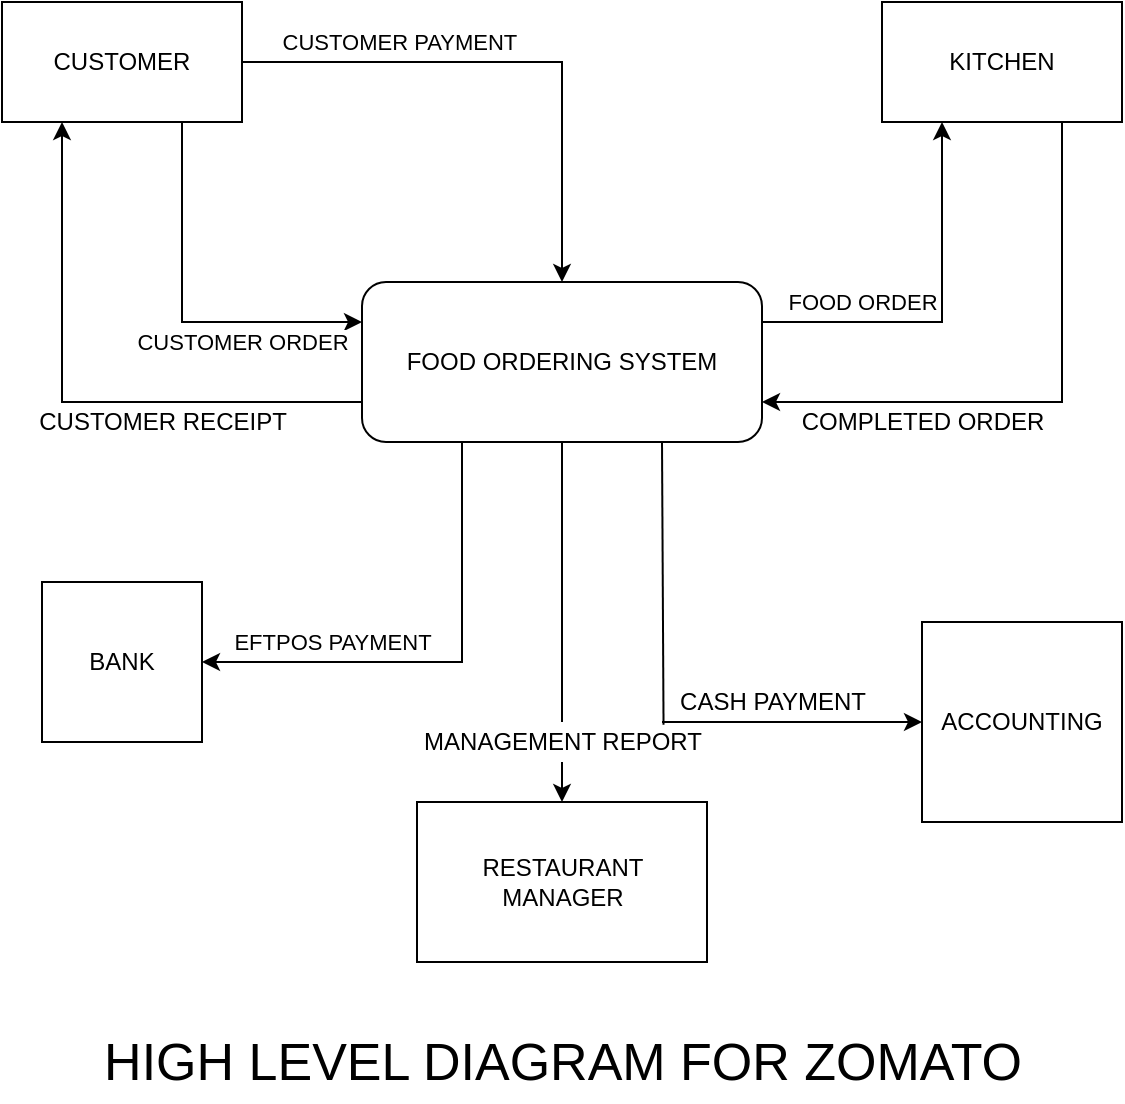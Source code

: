 <mxfile version="16.5.3" type="device"><diagram id="VqID5zP3N7eoBTKoI_eb" name="Page-1"><mxGraphModel dx="1038" dy="539" grid="1" gridSize="10" guides="1" tooltips="1" connect="1" arrows="1" fold="1" page="1" pageScale="1" pageWidth="827" pageHeight="1169" math="0" shadow="0"><root><mxCell id="0"/><mxCell id="1" parent="0"/><mxCell id="yW9E-4X3zCDKrn0A4l3p-1" value="CUSTOMER" style="rounded=0;whiteSpace=wrap;html=1;" vertex="1" parent="1"><mxGeometry x="120" y="40" width="120" height="60" as="geometry"/></mxCell><mxCell id="yW9E-4X3zCDKrn0A4l3p-2" value="KITCHEN" style="rounded=0;whiteSpace=wrap;html=1;" vertex="1" parent="1"><mxGeometry x="560" y="40" width="120" height="60" as="geometry"/></mxCell><mxCell id="yW9E-4X3zCDKrn0A4l3p-3" value="FOOD ORDERING SYSTEM" style="rounded=1;whiteSpace=wrap;html=1;" vertex="1" parent="1"><mxGeometry x="300" y="180" width="200" height="80" as="geometry"/></mxCell><mxCell id="yW9E-4X3zCDKrn0A4l3p-5" value="BANK" style="whiteSpace=wrap;html=1;aspect=fixed;" vertex="1" parent="1"><mxGeometry x="140" y="330" width="80" height="80" as="geometry"/></mxCell><mxCell id="yW9E-4X3zCDKrn0A4l3p-6" value="ACCOUNTING" style="whiteSpace=wrap;html=1;aspect=fixed;" vertex="1" parent="1"><mxGeometry x="580" y="350" width="100" height="100" as="geometry"/></mxCell><mxCell id="yW9E-4X3zCDKrn0A4l3p-8" value="RESTAURANT MANAGER" style="rounded=0;whiteSpace=wrap;html=1;" vertex="1" parent="1"><mxGeometry x="327.5" y="440" width="145" height="80" as="geometry"/></mxCell><mxCell id="yW9E-4X3zCDKrn0A4l3p-11" value="" style="endArrow=classic;html=1;rounded=0;entryX=0.5;entryY=0;entryDx=0;entryDy=0;exitX=1;exitY=0.5;exitDx=0;exitDy=0;" edge="1" parent="1" source="yW9E-4X3zCDKrn0A4l3p-1" target="yW9E-4X3zCDKrn0A4l3p-3"><mxGeometry width="50" height="50" relative="1" as="geometry"><mxPoint x="390" y="300" as="sourcePoint"/><mxPoint x="440" y="250" as="targetPoint"/><Array as="points"><mxPoint x="400" y="70"/><mxPoint x="400" y="120"/></Array></mxGeometry></mxCell><mxCell id="yW9E-4X3zCDKrn0A4l3p-21" value="CUSTOMER PAYMENT&amp;nbsp;" style="edgeLabel;html=1;align=center;verticalAlign=middle;resizable=0;points=[];" vertex="1" connectable="0" parent="yW9E-4X3zCDKrn0A4l3p-11"><mxGeometry x="-0.683" y="4" relative="1" as="geometry"><mxPoint x="37" y="-6" as="offset"/></mxGeometry></mxCell><mxCell id="yW9E-4X3zCDKrn0A4l3p-12" value="" style="endArrow=classic;html=1;rounded=0;exitX=0.75;exitY=1;exitDx=0;exitDy=0;entryX=0;entryY=0.25;entryDx=0;entryDy=0;" edge="1" parent="1" source="yW9E-4X3zCDKrn0A4l3p-1" target="yW9E-4X3zCDKrn0A4l3p-3"><mxGeometry width="50" height="50" relative="1" as="geometry"><mxPoint x="390" y="300" as="sourcePoint"/><mxPoint x="440" y="250" as="targetPoint"/><Array as="points"><mxPoint x="210" y="200"/></Array></mxGeometry></mxCell><mxCell id="yW9E-4X3zCDKrn0A4l3p-22" value="CUSTOMER ORDER" style="edgeLabel;html=1;align=center;verticalAlign=middle;resizable=0;points=[];" vertex="1" connectable="0" parent="yW9E-4X3zCDKrn0A4l3p-12"><mxGeometry x="0.208" y="-9" relative="1" as="geometry"><mxPoint x="15" y="1" as="offset"/></mxGeometry></mxCell><mxCell id="yW9E-4X3zCDKrn0A4l3p-15" value="" style="endArrow=classic;html=1;rounded=0;entryX=0.25;entryY=1;entryDx=0;entryDy=0;exitX=0;exitY=0.75;exitDx=0;exitDy=0;" edge="1" parent="1" source="yW9E-4X3zCDKrn0A4l3p-3" target="yW9E-4X3zCDKrn0A4l3p-1"><mxGeometry width="50" height="50" relative="1" as="geometry"><mxPoint x="390" y="300" as="sourcePoint"/><mxPoint x="440" y="250" as="targetPoint"/><Array as="points"><mxPoint x="150" y="240"/></Array></mxGeometry></mxCell><mxCell id="yW9E-4X3zCDKrn0A4l3p-16" value="" style="endArrow=classic;html=1;rounded=0;entryX=0.25;entryY=1;entryDx=0;entryDy=0;exitX=1;exitY=0.25;exitDx=0;exitDy=0;" edge="1" parent="1" source="yW9E-4X3zCDKrn0A4l3p-3" target="yW9E-4X3zCDKrn0A4l3p-2"><mxGeometry width="50" height="50" relative="1" as="geometry"><mxPoint x="390" y="300" as="sourcePoint"/><mxPoint x="440" y="250" as="targetPoint"/><Array as="points"><mxPoint x="590" y="200"/></Array></mxGeometry></mxCell><mxCell id="yW9E-4X3zCDKrn0A4l3p-24" value="FOOD ORDER" style="edgeLabel;html=1;align=center;verticalAlign=middle;resizable=0;points=[];" vertex="1" connectable="0" parent="yW9E-4X3zCDKrn0A4l3p-16"><mxGeometry x="-0.697" y="3" relative="1" as="geometry"><mxPoint x="21" y="-7" as="offset"/></mxGeometry></mxCell><mxCell id="yW9E-4X3zCDKrn0A4l3p-18" value="" style="endArrow=classic;html=1;rounded=0;entryX=1;entryY=0.5;entryDx=0;entryDy=0;exitX=0.25;exitY=1;exitDx=0;exitDy=0;" edge="1" parent="1" source="yW9E-4X3zCDKrn0A4l3p-3" target="yW9E-4X3zCDKrn0A4l3p-5"><mxGeometry width="50" height="50" relative="1" as="geometry"><mxPoint x="390" y="300" as="sourcePoint"/><mxPoint x="440" y="250" as="targetPoint"/><Array as="points"><mxPoint x="350" y="370"/></Array></mxGeometry></mxCell><mxCell id="yW9E-4X3zCDKrn0A4l3p-32" value="EFTPOS PAYMENT" style="edgeLabel;html=1;align=center;verticalAlign=middle;resizable=0;points=[];" vertex="1" connectable="0" parent="yW9E-4X3zCDKrn0A4l3p-18"><mxGeometry x="0.698" y="-7" relative="1" as="geometry"><mxPoint x="29" y="-3" as="offset"/></mxGeometry></mxCell><mxCell id="yW9E-4X3zCDKrn0A4l3p-19" value="" style="endArrow=classic;html=1;rounded=0;entryX=0.5;entryY=0;entryDx=0;entryDy=0;exitX=0.5;exitY=1;exitDx=0;exitDy=0;startArrow=none;" edge="1" parent="1" source="yW9E-4X3zCDKrn0A4l3p-35" target="yW9E-4X3zCDKrn0A4l3p-8"><mxGeometry width="50" height="50" relative="1" as="geometry"><mxPoint x="390" y="300" as="sourcePoint"/><mxPoint x="440" y="250" as="targetPoint"/></mxGeometry></mxCell><mxCell id="yW9E-4X3zCDKrn0A4l3p-20" value="" style="endArrow=classic;html=1;rounded=0;entryX=0;entryY=0.5;entryDx=0;entryDy=0;exitX=0.75;exitY=1;exitDx=0;exitDy=0;startArrow=none;" edge="1" parent="1" source="yW9E-4X3zCDKrn0A4l3p-33" target="yW9E-4X3zCDKrn0A4l3p-6"><mxGeometry width="50" height="50" relative="1" as="geometry"><mxPoint x="390" y="300" as="sourcePoint"/><mxPoint x="440" y="250" as="targetPoint"/><Array as="points"><mxPoint x="450" y="400"/></Array></mxGeometry></mxCell><mxCell id="yW9E-4X3zCDKrn0A4l3p-23" value="CUSTOMER RECEIPT" style="text;html=1;align=center;verticalAlign=middle;resizable=0;points=[];autosize=1;strokeColor=none;fillColor=none;" vertex="1" parent="1"><mxGeometry x="130" y="240" width="140" height="20" as="geometry"/></mxCell><mxCell id="yW9E-4X3zCDKrn0A4l3p-29" value="" style="endArrow=classic;html=1;rounded=0;entryX=1;entryY=0.75;entryDx=0;entryDy=0;exitX=0.75;exitY=1;exitDx=0;exitDy=0;" edge="1" parent="1" source="yW9E-4X3zCDKrn0A4l3p-2" target="yW9E-4X3zCDKrn0A4l3p-3"><mxGeometry width="50" height="50" relative="1" as="geometry"><mxPoint x="390" y="300" as="sourcePoint"/><mxPoint x="440" y="250" as="targetPoint"/><Array as="points"><mxPoint x="650" y="240"/></Array></mxGeometry></mxCell><mxCell id="yW9E-4X3zCDKrn0A4l3p-30" value="COMPLETED ORDER" style="text;html=1;align=center;verticalAlign=middle;resizable=0;points=[];autosize=1;strokeColor=none;fillColor=none;" vertex="1" parent="1"><mxGeometry x="510" y="240" width="140" height="20" as="geometry"/></mxCell><mxCell id="yW9E-4X3zCDKrn0A4l3p-33" value="CASH PAYMENT" style="text;html=1;align=center;verticalAlign=middle;resizable=0;points=[];autosize=1;strokeColor=none;fillColor=none;" vertex="1" parent="1"><mxGeometry x="450" y="380" width="110" height="20" as="geometry"/></mxCell><mxCell id="yW9E-4X3zCDKrn0A4l3p-34" value="" style="endArrow=none;html=1;rounded=0;exitX=0.75;exitY=1;exitDx=0;exitDy=0;entryX=0.007;entryY=1.07;entryDx=0;entryDy=0;entryPerimeter=0;" edge="1" parent="1" source="yW9E-4X3zCDKrn0A4l3p-3" target="yW9E-4X3zCDKrn0A4l3p-33"><mxGeometry width="50" height="50" relative="1" as="geometry"><mxPoint x="450" y="260" as="sourcePoint"/><mxPoint x="450" y="380" as="targetPoint"/><Array as="points"/></mxGeometry></mxCell><mxCell id="yW9E-4X3zCDKrn0A4l3p-35" value="MANAGEMENT REPORT" style="text;html=1;align=center;verticalAlign=middle;resizable=0;points=[];autosize=1;strokeColor=none;fillColor=none;" vertex="1" parent="1"><mxGeometry x="325" y="400" width="150" height="20" as="geometry"/></mxCell><mxCell id="yW9E-4X3zCDKrn0A4l3p-36" value="" style="endArrow=none;html=1;rounded=0;entryX=0.5;entryY=0;entryDx=0;entryDy=0;exitX=0.5;exitY=1;exitDx=0;exitDy=0;" edge="1" parent="1" source="yW9E-4X3zCDKrn0A4l3p-3" target="yW9E-4X3zCDKrn0A4l3p-35"><mxGeometry width="50" height="50" relative="1" as="geometry"><mxPoint x="400" y="260" as="sourcePoint"/><mxPoint x="400" y="440" as="targetPoint"/></mxGeometry></mxCell><mxCell id="yW9E-4X3zCDKrn0A4l3p-37" value="HIGH LEVEL DIAGRAM FOR ZOMATO" style="text;html=1;align=center;verticalAlign=middle;resizable=0;points=[];autosize=1;strokeColor=none;fillColor=none;fontSize=26;" vertex="1" parent="1"><mxGeometry x="165" y="550" width="470" height="40" as="geometry"/></mxCell></root></mxGraphModel></diagram></mxfile>